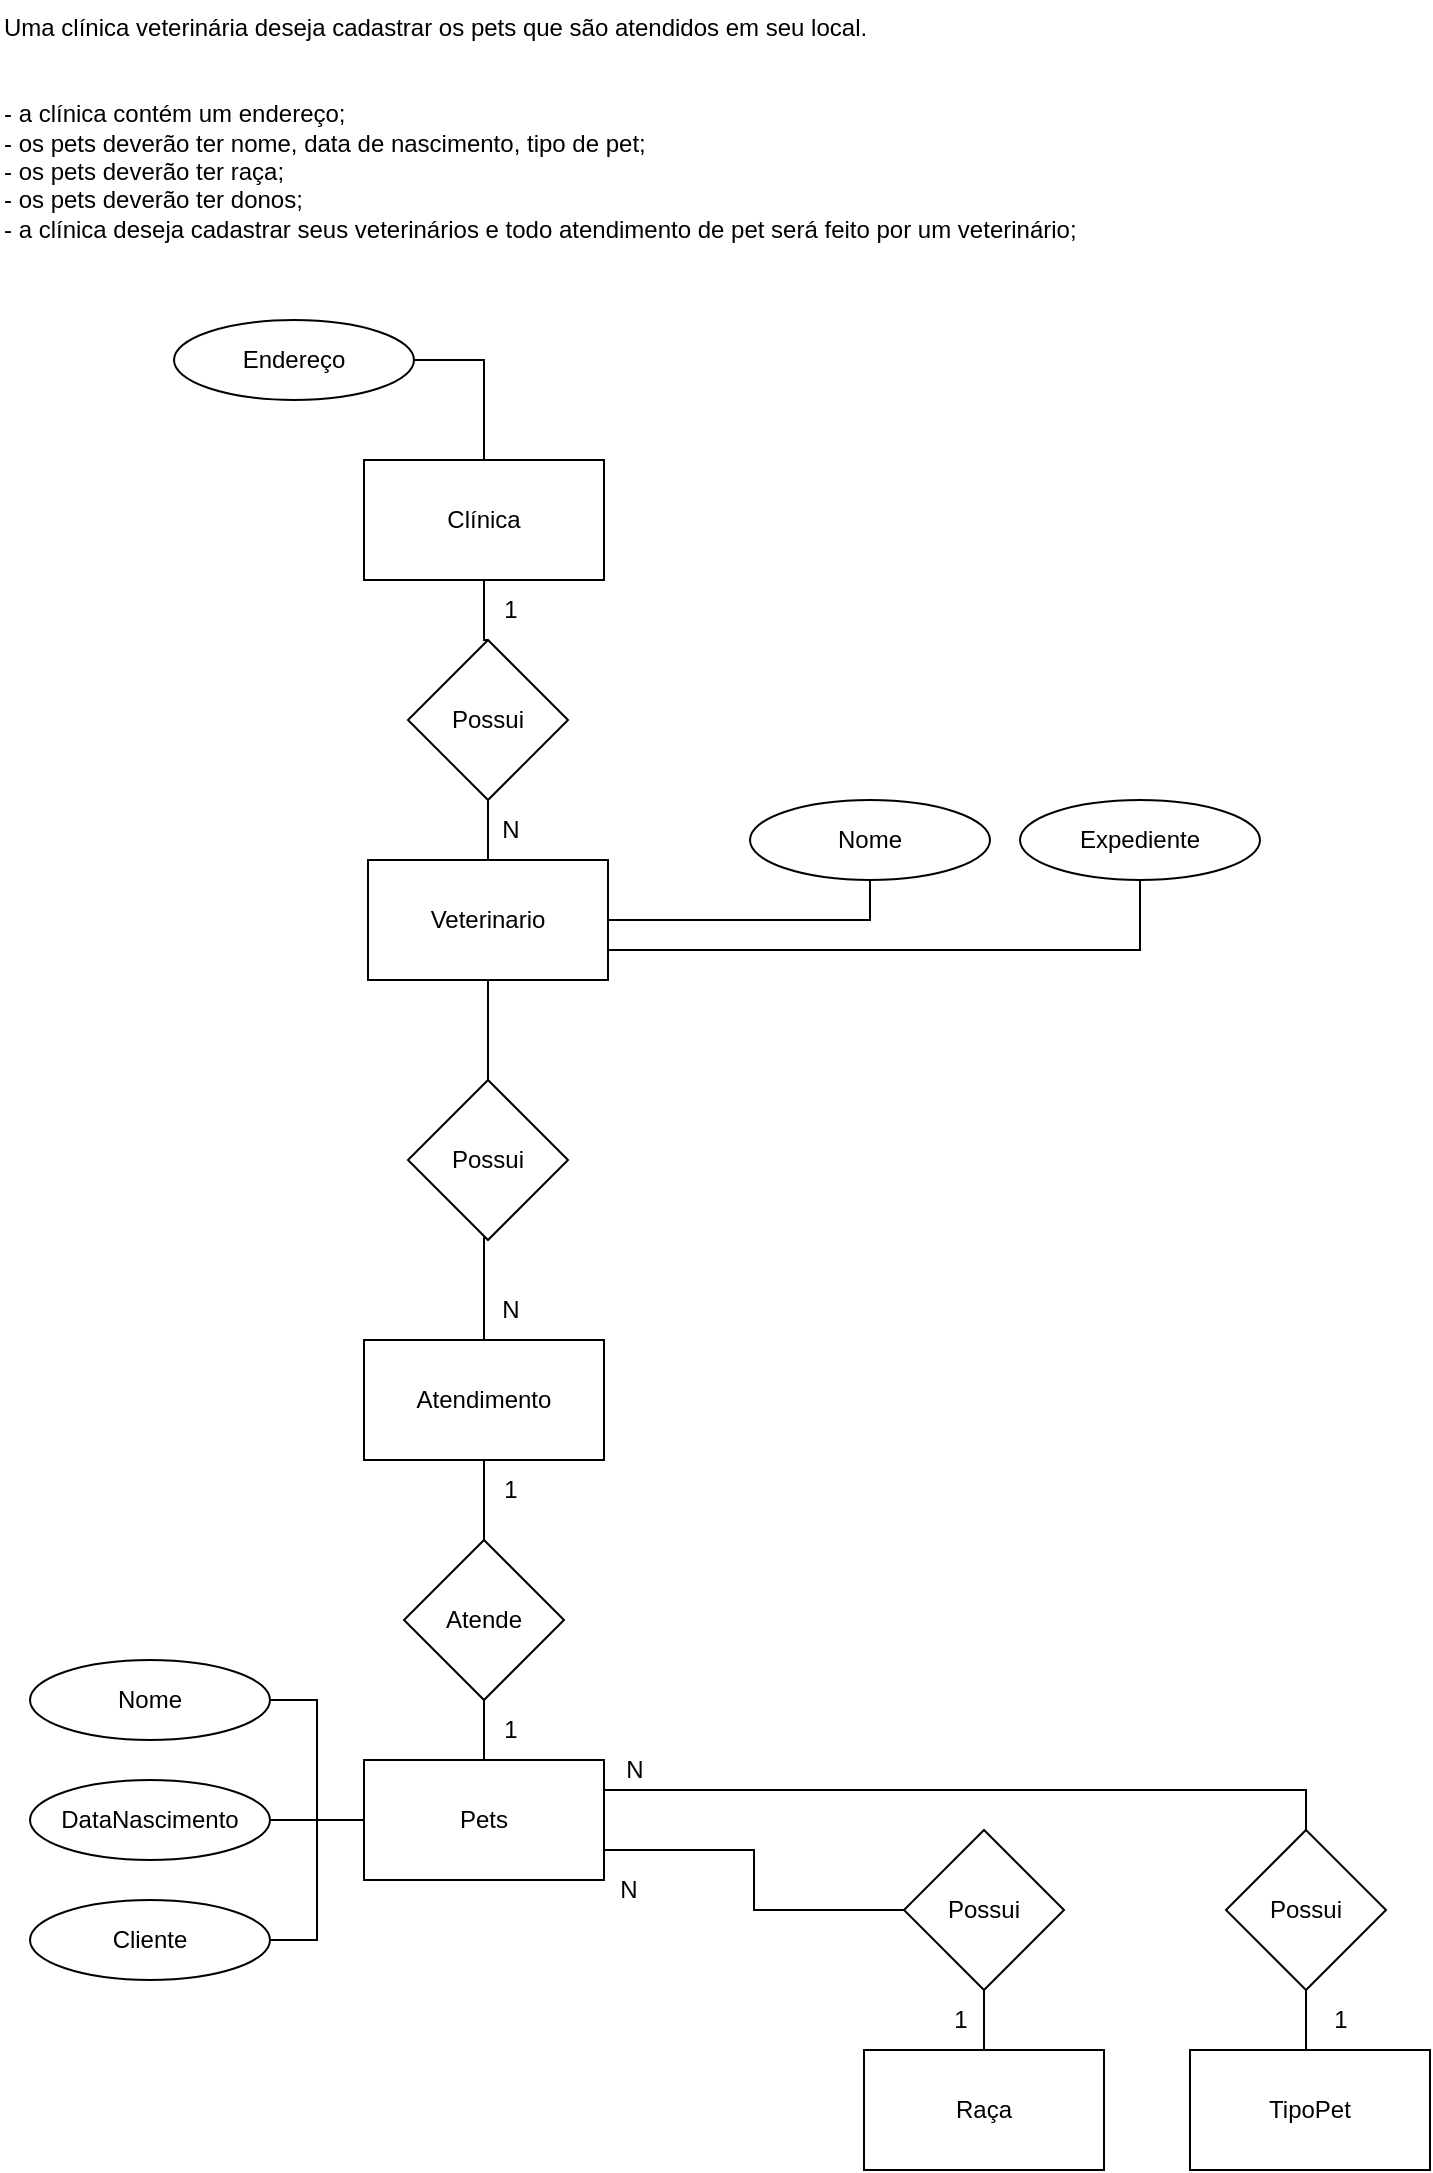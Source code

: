 <mxfile version="21.6.5" type="device">
  <diagram name="Página-1" id="NN_8PPng1AFwNW3Biz9l">
    <mxGraphModel dx="1500" dy="739" grid="1" gridSize="10" guides="1" tooltips="1" connect="1" arrows="1" fold="1" page="1" pageScale="1" pageWidth="827" pageHeight="1169" math="0" shadow="0">
      <root>
        <mxCell id="0" />
        <mxCell id="1" parent="0" />
        <mxCell id="2ybAQO_uClmqS2pj12lF-1" value="Uma clínica veterinária deseja cadastrar os pets que são atendidos em seu local.&#xa;&#xa;&#xa;- a clínica contém um endereço;&#xa;- os pets deverão ter nome, data de nascimento, tipo de pet;&#xa;- os pets deverão ter raça;&#xa;- os pets deverão ter donos;&#xa;- a clínica deseja cadastrar seus veterinários e todo atendimento de pet será feito por um veterinário;" style="text;whiteSpace=wrap;" parent="1" vertex="1">
          <mxGeometry x="85" y="30" width="560" height="150" as="geometry" />
        </mxCell>
        <mxCell id="2ybAQO_uClmqS2pj12lF-2" value="Clínica" style="rounded=0;whiteSpace=wrap;html=1;" parent="1" vertex="1">
          <mxGeometry x="267" y="260" width="120" height="60" as="geometry" />
        </mxCell>
        <mxCell id="2ybAQO_uClmqS2pj12lF-3" style="edgeStyle=orthogonalEdgeStyle;rounded=0;orthogonalLoop=1;jettySize=auto;html=1;exitX=1;exitY=0.5;exitDx=0;exitDy=0;entryX=0.5;entryY=0;entryDx=0;entryDy=0;endArrow=none;endFill=0;" parent="1" source="2ybAQO_uClmqS2pj12lF-4" target="2ybAQO_uClmqS2pj12lF-2" edge="1">
          <mxGeometry relative="1" as="geometry" />
        </mxCell>
        <mxCell id="2ybAQO_uClmqS2pj12lF-4" value="Endereço" style="ellipse;whiteSpace=wrap;html=1;" parent="1" vertex="1">
          <mxGeometry x="172" y="190" width="120" height="40" as="geometry" />
        </mxCell>
        <mxCell id="PG2TDqOrH2tMl1uBY6c7-28" style="edgeStyle=orthogonalEdgeStyle;rounded=0;orthogonalLoop=1;jettySize=auto;html=1;exitX=0.5;exitY=1;exitDx=0;exitDy=0;entryX=1;entryY=0.75;entryDx=0;entryDy=0;endArrow=none;endFill=0;" edge="1" parent="1" source="2ybAQO_uClmqS2pj12lF-5" target="2ybAQO_uClmqS2pj12lF-43">
          <mxGeometry relative="1" as="geometry" />
        </mxCell>
        <mxCell id="2ybAQO_uClmqS2pj12lF-5" value="Expediente" style="ellipse;whiteSpace=wrap;html=1;" parent="1" vertex="1">
          <mxGeometry x="595" y="430" width="120" height="40" as="geometry" />
        </mxCell>
        <mxCell id="PG2TDqOrH2tMl1uBY6c7-20" value="" style="edgeStyle=orthogonalEdgeStyle;rounded=0;orthogonalLoop=1;jettySize=auto;html=1;endArrow=none;endFill=0;" edge="1" parent="1" source="2ybAQO_uClmqS2pj12lF-6" target="2ybAQO_uClmqS2pj12lF-53">
          <mxGeometry relative="1" as="geometry" />
        </mxCell>
        <mxCell id="2ybAQO_uClmqS2pj12lF-6" value="Pets" style="rounded=0;whiteSpace=wrap;html=1;" parent="1" vertex="1">
          <mxGeometry x="267" y="910" width="120" height="60" as="geometry" />
        </mxCell>
        <mxCell id="2ybAQO_uClmqS2pj12lF-32" style="edgeStyle=orthogonalEdgeStyle;rounded=0;orthogonalLoop=1;jettySize=auto;html=1;exitX=1;exitY=0.5;exitDx=0;exitDy=0;entryX=0;entryY=0.5;entryDx=0;entryDy=0;endArrow=none;endFill=0;" parent="1" source="2ybAQO_uClmqS2pj12lF-12" target="2ybAQO_uClmqS2pj12lF-6" edge="1">
          <mxGeometry relative="1" as="geometry" />
        </mxCell>
        <mxCell id="2ybAQO_uClmqS2pj12lF-12" value="Nome" style="ellipse;whiteSpace=wrap;html=1;" parent="1" vertex="1">
          <mxGeometry x="100" y="860" width="120" height="40" as="geometry" />
        </mxCell>
        <mxCell id="2ybAQO_uClmqS2pj12lF-33" style="edgeStyle=orthogonalEdgeStyle;rounded=0;orthogonalLoop=1;jettySize=auto;html=1;exitX=1;exitY=0.5;exitDx=0;exitDy=0;entryX=0;entryY=0.5;entryDx=0;entryDy=0;endArrow=none;endFill=0;" parent="1" source="2ybAQO_uClmqS2pj12lF-25" target="2ybAQO_uClmqS2pj12lF-6" edge="1">
          <mxGeometry relative="1" as="geometry" />
        </mxCell>
        <mxCell id="2ybAQO_uClmqS2pj12lF-25" value="DataNascimento" style="ellipse;whiteSpace=wrap;html=1;" parent="1" vertex="1">
          <mxGeometry x="100" y="920" width="120" height="40" as="geometry" />
        </mxCell>
        <mxCell id="PG2TDqOrH2tMl1uBY6c7-5" style="edgeStyle=orthogonalEdgeStyle;rounded=0;orthogonalLoop=1;jettySize=auto;html=1;exitX=1;exitY=0.5;exitDx=0;exitDy=0;entryX=0;entryY=0.5;entryDx=0;entryDy=0;endArrow=none;endFill=0;" edge="1" parent="1" source="2ybAQO_uClmqS2pj12lF-36" target="2ybAQO_uClmqS2pj12lF-6">
          <mxGeometry relative="1" as="geometry" />
        </mxCell>
        <mxCell id="2ybAQO_uClmqS2pj12lF-36" value="Cliente" style="ellipse;whiteSpace=wrap;html=1;" parent="1" vertex="1">
          <mxGeometry x="100" y="980" width="120" height="40" as="geometry" />
        </mxCell>
        <mxCell id="PG2TDqOrH2tMl1uBY6c7-21" style="edgeStyle=orthogonalEdgeStyle;rounded=0;orthogonalLoop=1;jettySize=auto;html=1;exitX=0.5;exitY=0;exitDx=0;exitDy=0;entryX=0.5;entryY=1;entryDx=0;entryDy=0;endArrow=none;endFill=0;" edge="1" parent="1" source="2ybAQO_uClmqS2pj12lF-43" target="PG2TDqOrH2tMl1uBY6c7-15">
          <mxGeometry relative="1" as="geometry" />
        </mxCell>
        <mxCell id="2ybAQO_uClmqS2pj12lF-43" value="Veterinario" style="rounded=0;whiteSpace=wrap;html=1;" parent="1" vertex="1">
          <mxGeometry x="269" y="460" width="120" height="60" as="geometry" />
        </mxCell>
        <mxCell id="PG2TDqOrH2tMl1uBY6c7-29" style="edgeStyle=orthogonalEdgeStyle;rounded=0;orthogonalLoop=1;jettySize=auto;html=1;exitX=0.5;exitY=1;exitDx=0;exitDy=0;endArrow=none;endFill=0;" edge="1" parent="1" source="2ybAQO_uClmqS2pj12lF-46" target="2ybAQO_uClmqS2pj12lF-43">
          <mxGeometry relative="1" as="geometry" />
        </mxCell>
        <mxCell id="2ybAQO_uClmqS2pj12lF-46" value="Nome" style="ellipse;whiteSpace=wrap;html=1;" parent="1" vertex="1">
          <mxGeometry x="460" y="430" width="120" height="40" as="geometry" />
        </mxCell>
        <mxCell id="PG2TDqOrH2tMl1uBY6c7-19" value="" style="edgeStyle=orthogonalEdgeStyle;rounded=0;orthogonalLoop=1;jettySize=auto;html=1;endArrow=none;endFill=0;" edge="1" parent="1" source="2ybAQO_uClmqS2pj12lF-53" target="PG2TDqOrH2tMl1uBY6c7-10">
          <mxGeometry relative="1" as="geometry" />
        </mxCell>
        <mxCell id="2ybAQO_uClmqS2pj12lF-53" value="Atende" style="rhombus;whiteSpace=wrap;html=1;" parent="1" vertex="1">
          <mxGeometry x="287" y="800" width="80" height="80" as="geometry" />
        </mxCell>
        <mxCell id="PG2TDqOrH2tMl1uBY6c7-12" style="edgeStyle=orthogonalEdgeStyle;rounded=0;orthogonalLoop=1;jettySize=auto;html=1;exitX=0.5;exitY=0;exitDx=0;exitDy=0;entryX=0.5;entryY=1;entryDx=0;entryDy=0;endArrow=none;endFill=0;" edge="1" parent="1" source="PG2TDqOrH2tMl1uBY6c7-2" target="PG2TDqOrH2tMl1uBY6c7-6">
          <mxGeometry relative="1" as="geometry" />
        </mxCell>
        <mxCell id="PG2TDqOrH2tMl1uBY6c7-2" value="TipoPet" style="rounded=0;whiteSpace=wrap;html=1;" vertex="1" parent="1">
          <mxGeometry x="680" y="1055" width="120" height="60" as="geometry" />
        </mxCell>
        <mxCell id="PG2TDqOrH2tMl1uBY6c7-11" style="edgeStyle=orthogonalEdgeStyle;rounded=0;orthogonalLoop=1;jettySize=auto;html=1;exitX=0.5;exitY=0;exitDx=0;exitDy=0;entryX=0.5;entryY=1;entryDx=0;entryDy=0;endArrow=none;endFill=0;" edge="1" parent="1" source="PG2TDqOrH2tMl1uBY6c7-3" target="PG2TDqOrH2tMl1uBY6c7-4">
          <mxGeometry relative="1" as="geometry" />
        </mxCell>
        <mxCell id="PG2TDqOrH2tMl1uBY6c7-3" value="Raça" style="rounded=0;whiteSpace=wrap;html=1;" vertex="1" parent="1">
          <mxGeometry x="517" y="1055" width="120" height="60" as="geometry" />
        </mxCell>
        <mxCell id="PG2TDqOrH2tMl1uBY6c7-22" style="edgeStyle=orthogonalEdgeStyle;rounded=0;orthogonalLoop=1;jettySize=auto;html=1;entryX=1;entryY=0.75;entryDx=0;entryDy=0;endArrow=none;endFill=0;" edge="1" parent="1" source="PG2TDqOrH2tMl1uBY6c7-4" target="2ybAQO_uClmqS2pj12lF-6">
          <mxGeometry relative="1" as="geometry" />
        </mxCell>
        <mxCell id="PG2TDqOrH2tMl1uBY6c7-4" value="Possui" style="rhombus;whiteSpace=wrap;html=1;" vertex="1" parent="1">
          <mxGeometry x="537" y="945" width="80" height="80" as="geometry" />
        </mxCell>
        <mxCell id="PG2TDqOrH2tMl1uBY6c7-23" style="edgeStyle=orthogonalEdgeStyle;rounded=0;orthogonalLoop=1;jettySize=auto;html=1;exitX=0.5;exitY=0;exitDx=0;exitDy=0;entryX=1;entryY=0.25;entryDx=0;entryDy=0;endArrow=none;endFill=0;" edge="1" parent="1" source="PG2TDqOrH2tMl1uBY6c7-6" target="2ybAQO_uClmqS2pj12lF-6">
          <mxGeometry relative="1" as="geometry" />
        </mxCell>
        <mxCell id="PG2TDqOrH2tMl1uBY6c7-6" value="Possui" style="rhombus;whiteSpace=wrap;html=1;" vertex="1" parent="1">
          <mxGeometry x="698" y="945" width="80" height="80" as="geometry" />
        </mxCell>
        <mxCell id="PG2TDqOrH2tMl1uBY6c7-17" style="edgeStyle=orthogonalEdgeStyle;rounded=0;orthogonalLoop=1;jettySize=auto;html=1;endArrow=none;endFill=0;" edge="1" parent="1" source="PG2TDqOrH2tMl1uBY6c7-10">
          <mxGeometry relative="1" as="geometry">
            <mxPoint x="327" y="660" as="targetPoint" />
          </mxGeometry>
        </mxCell>
        <mxCell id="PG2TDqOrH2tMl1uBY6c7-24" style="edgeStyle=orthogonalEdgeStyle;rounded=0;orthogonalLoop=1;jettySize=auto;html=1;entryX=0.5;entryY=1;entryDx=0;entryDy=0;endArrow=none;endFill=0;" edge="1" parent="1" source="PG2TDqOrH2tMl1uBY6c7-10" target="2ybAQO_uClmqS2pj12lF-43">
          <mxGeometry relative="1" as="geometry" />
        </mxCell>
        <mxCell id="PG2TDqOrH2tMl1uBY6c7-10" value="Atendimento" style="rounded=0;whiteSpace=wrap;html=1;" vertex="1" parent="1">
          <mxGeometry x="267" y="700" width="120" height="60" as="geometry" />
        </mxCell>
        <mxCell id="PG2TDqOrH2tMl1uBY6c7-16" style="edgeStyle=orthogonalEdgeStyle;rounded=0;orthogonalLoop=1;jettySize=auto;html=1;exitX=0.5;exitY=0;exitDx=0;exitDy=0;entryX=0.5;entryY=1;entryDx=0;entryDy=0;endArrow=none;endFill=0;" edge="1" parent="1" source="PG2TDqOrH2tMl1uBY6c7-15" target="2ybAQO_uClmqS2pj12lF-2">
          <mxGeometry relative="1" as="geometry" />
        </mxCell>
        <mxCell id="PG2TDqOrH2tMl1uBY6c7-15" value="Possui" style="rhombus;whiteSpace=wrap;html=1;" vertex="1" parent="1">
          <mxGeometry x="289" y="350" width="80" height="80" as="geometry" />
        </mxCell>
        <mxCell id="PG2TDqOrH2tMl1uBY6c7-26" value="Possui" style="rhombus;whiteSpace=wrap;html=1;" vertex="1" parent="1">
          <mxGeometry x="289" y="570" width="80" height="80" as="geometry" />
        </mxCell>
        <mxCell id="PG2TDqOrH2tMl1uBY6c7-30" value="1" style="text;html=1;align=center;verticalAlign=middle;resizable=0;points=[];autosize=1;strokeColor=none;fillColor=none;" vertex="1" parent="1">
          <mxGeometry x="325" y="320" width="30" height="30" as="geometry" />
        </mxCell>
        <mxCell id="PG2TDqOrH2tMl1uBY6c7-31" value="N" style="text;html=1;align=center;verticalAlign=middle;resizable=0;points=[];autosize=1;strokeColor=none;fillColor=none;" vertex="1" parent="1">
          <mxGeometry x="325" y="430" width="30" height="30" as="geometry" />
        </mxCell>
        <mxCell id="PG2TDqOrH2tMl1uBY6c7-32" value="1" style="text;html=1;align=center;verticalAlign=middle;resizable=0;points=[];autosize=1;strokeColor=none;fillColor=none;" vertex="1" parent="1">
          <mxGeometry x="325" y="880" width="30" height="30" as="geometry" />
        </mxCell>
        <mxCell id="PG2TDqOrH2tMl1uBY6c7-33" value="1" style="text;html=1;align=center;verticalAlign=middle;resizable=0;points=[];autosize=1;strokeColor=none;fillColor=none;" vertex="1" parent="1">
          <mxGeometry x="325" y="760" width="30" height="30" as="geometry" />
        </mxCell>
        <mxCell id="PG2TDqOrH2tMl1uBY6c7-34" value="N" style="text;html=1;align=center;verticalAlign=middle;resizable=0;points=[];autosize=1;strokeColor=none;fillColor=none;" vertex="1" parent="1">
          <mxGeometry x="325" y="670" width="30" height="30" as="geometry" />
        </mxCell>
        <mxCell id="PG2TDqOrH2tMl1uBY6c7-35" value="1" style="text;html=1;align=center;verticalAlign=middle;resizable=0;points=[];autosize=1;strokeColor=none;fillColor=none;" vertex="1" parent="1">
          <mxGeometry x="550" y="1025" width="30" height="30" as="geometry" />
        </mxCell>
        <mxCell id="PG2TDqOrH2tMl1uBY6c7-36" value="1" style="text;html=1;align=center;verticalAlign=middle;resizable=0;points=[];autosize=1;strokeColor=none;fillColor=none;" vertex="1" parent="1">
          <mxGeometry x="740" y="1025" width="30" height="30" as="geometry" />
        </mxCell>
        <mxCell id="PG2TDqOrH2tMl1uBY6c7-38" value="N" style="text;html=1;align=center;verticalAlign=middle;resizable=0;points=[];autosize=1;strokeColor=none;fillColor=none;" vertex="1" parent="1">
          <mxGeometry x="384" y="960" width="30" height="30" as="geometry" />
        </mxCell>
        <mxCell id="PG2TDqOrH2tMl1uBY6c7-39" value="N" style="text;html=1;align=center;verticalAlign=middle;resizable=0;points=[];autosize=1;strokeColor=none;fillColor=none;" vertex="1" parent="1">
          <mxGeometry x="387" y="900" width="30" height="30" as="geometry" />
        </mxCell>
      </root>
    </mxGraphModel>
  </diagram>
</mxfile>
